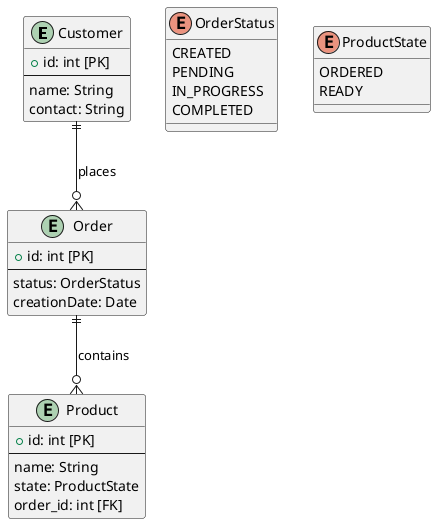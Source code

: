 @startuml

entity Customer {
    + id: int [PK]
    --
    name: String
    contact: String
}

entity Order {
    + id: int [PK]
    --
    status: OrderStatus
    creationDate: Date
}

entity Product {
    + id: int [PK]
    --
    name: String
    state: ProductState
    order_id: int [FK]
}

enum OrderStatus {
    CREATED
    PENDING
    IN_PROGRESS
    COMPLETED
}

enum ProductState {
    ORDERED
    READY
}

Customer ||--o{ Order : "places"
Order ||--o{ Product : "contains"

@enduml